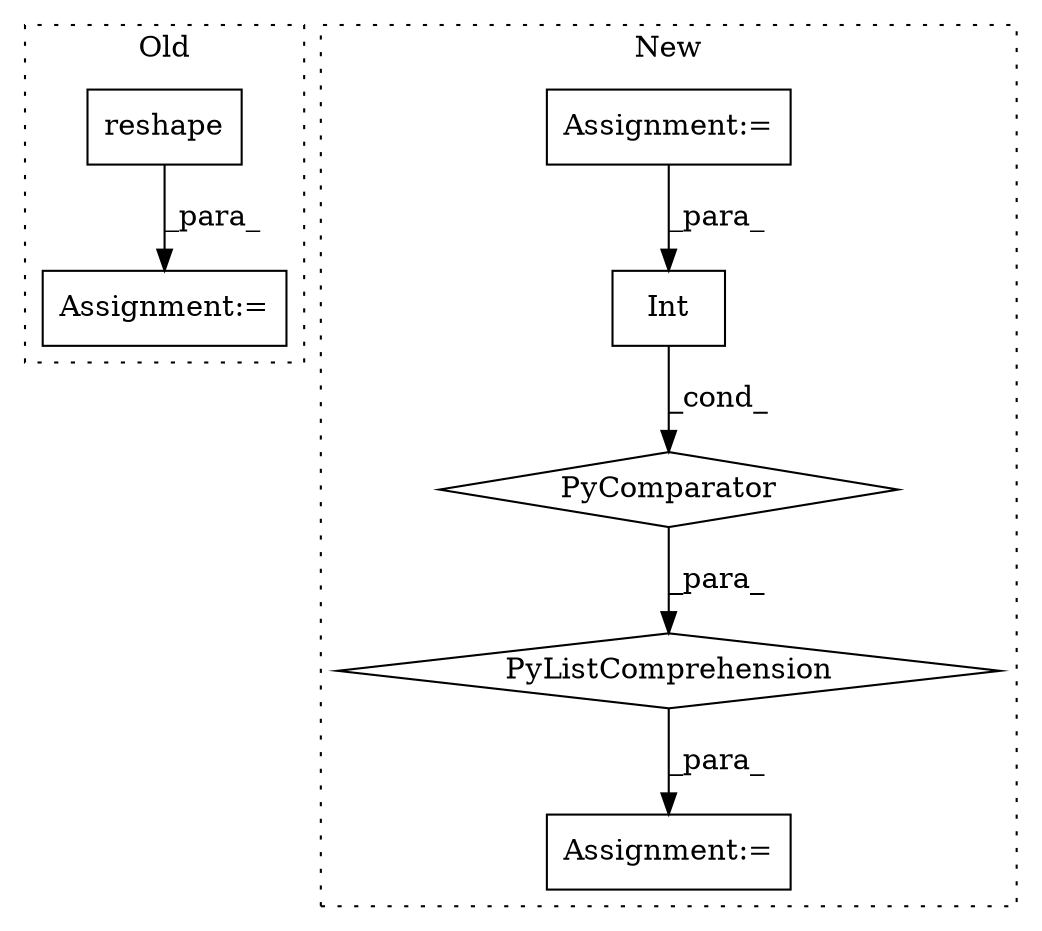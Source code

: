 digraph G {
subgraph cluster0 {
1 [label="reshape" a="32" s="2418,2458" l="15,2" shape="box"];
7 [label="Assignment:=" a="7" s="2413" l="1" shape="box"];
label = "Old";
style="dotted";
}
subgraph cluster1 {
2 [label="Int" a="32" s="3995,4007" l="4,1" shape="box"];
3 [label="Assignment:=" a="7" s="3968" l="1" shape="box"];
4 [label="Assignment:=" a="7" s="3924" l="1" shape="box"];
5 [label="PyListComprehension" a="109" s="3994" l="116" shape="diamond"];
6 [label="PyComparator" a="113" s="4077" l="25" shape="diamond"];
label = "New";
style="dotted";
}
1 -> 7 [label="_para_"];
2 -> 6 [label="_cond_"];
4 -> 2 [label="_para_"];
5 -> 3 [label="_para_"];
6 -> 5 [label="_para_"];
}